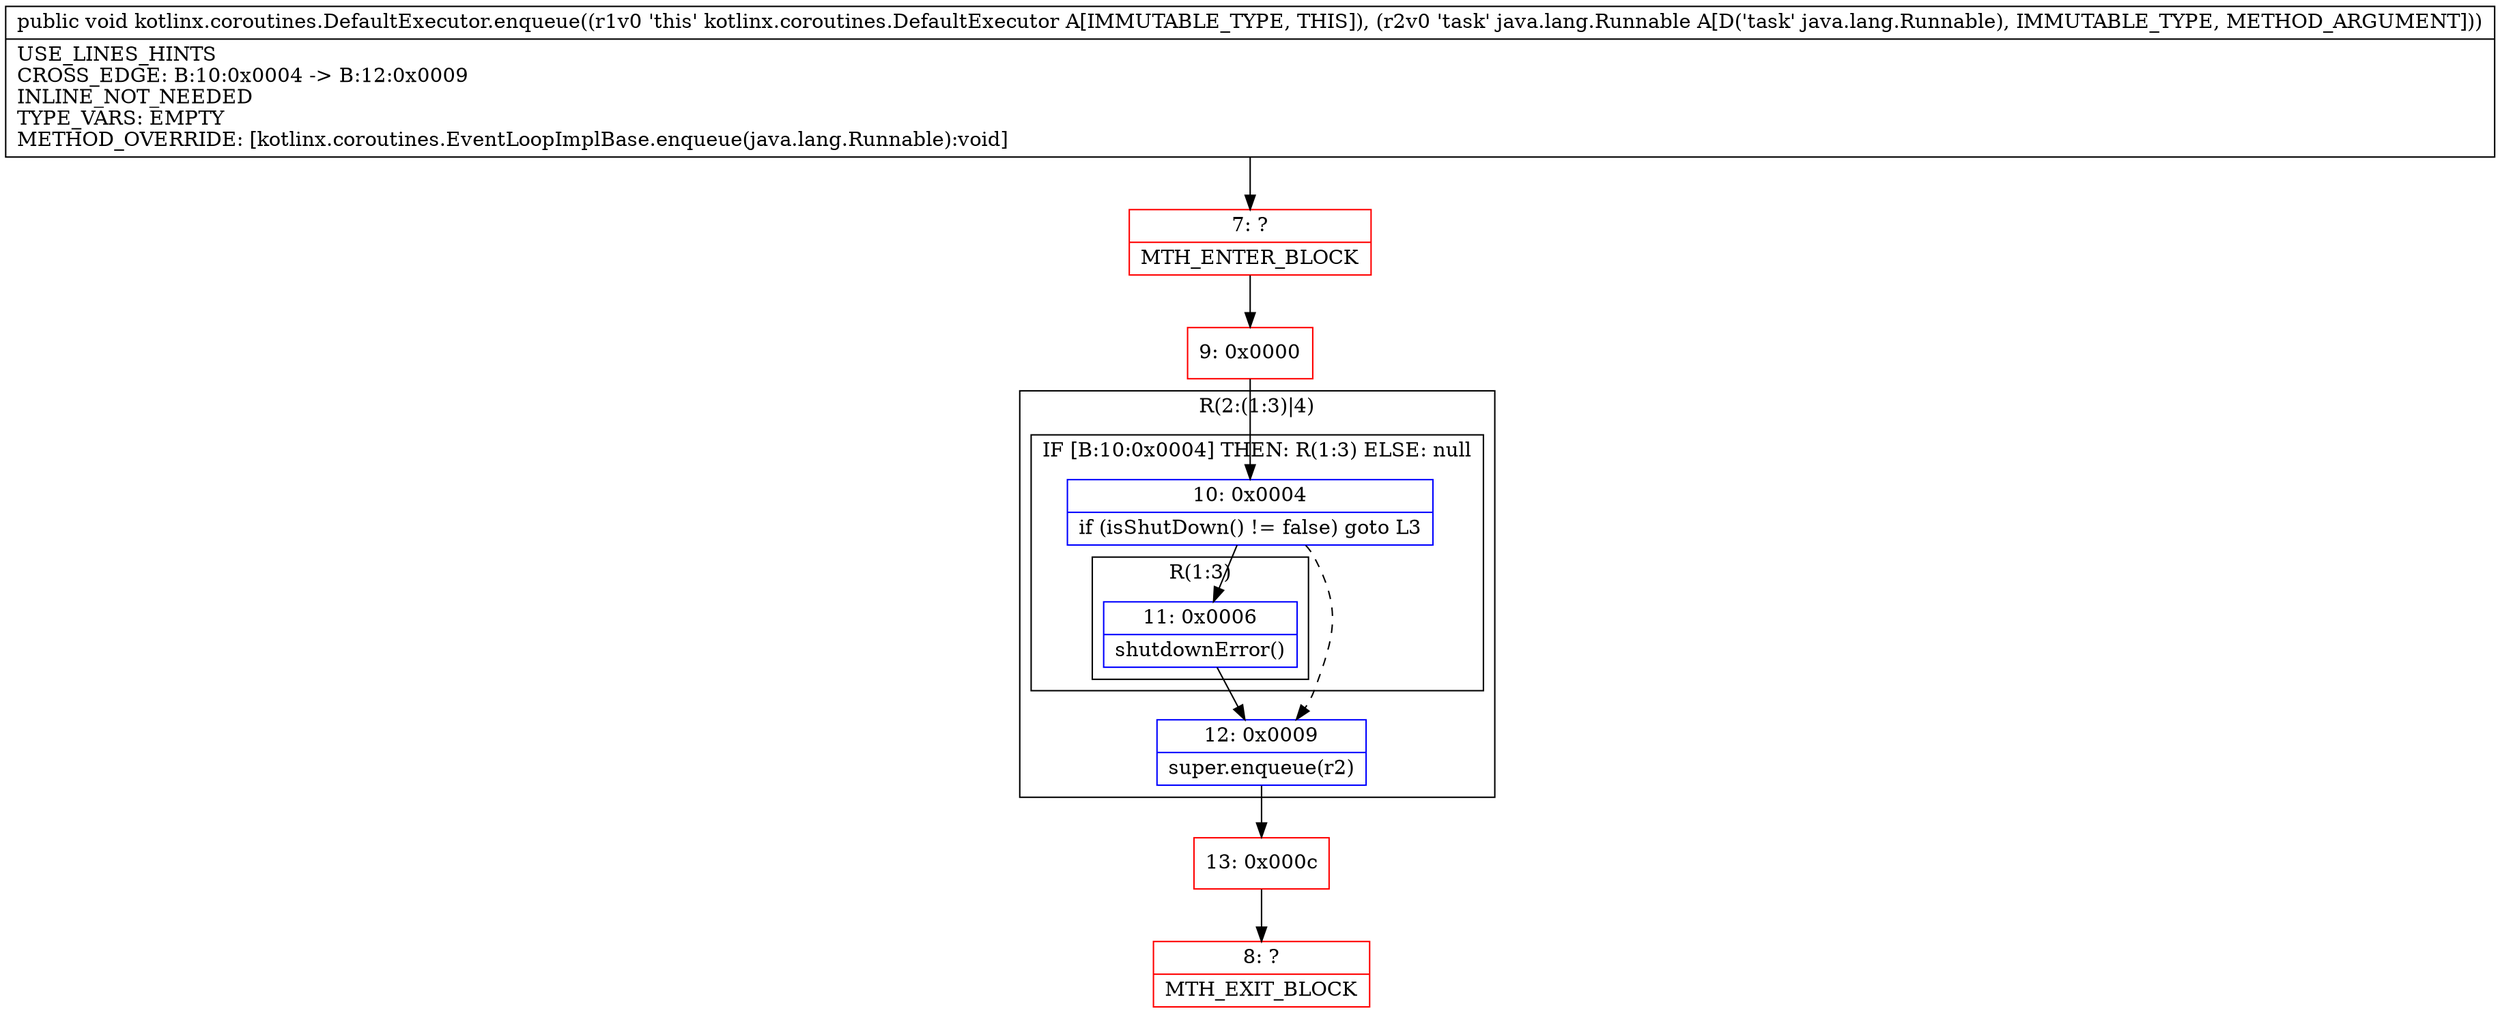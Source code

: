 digraph "CFG forkotlinx.coroutines.DefaultExecutor.enqueue(Ljava\/lang\/Runnable;)V" {
subgraph cluster_Region_890880219 {
label = "R(2:(1:3)|4)";
node [shape=record,color=blue];
subgraph cluster_IfRegion_769263280 {
label = "IF [B:10:0x0004] THEN: R(1:3) ELSE: null";
node [shape=record,color=blue];
Node_10 [shape=record,label="{10\:\ 0x0004|if (isShutDown() != false) goto L3\l}"];
subgraph cluster_Region_836951009 {
label = "R(1:3)";
node [shape=record,color=blue];
Node_11 [shape=record,label="{11\:\ 0x0006|shutdownError()\l}"];
}
}
Node_12 [shape=record,label="{12\:\ 0x0009|super.enqueue(r2)\l}"];
}
Node_7 [shape=record,color=red,label="{7\:\ ?|MTH_ENTER_BLOCK\l}"];
Node_9 [shape=record,color=red,label="{9\:\ 0x0000}"];
Node_13 [shape=record,color=red,label="{13\:\ 0x000c}"];
Node_8 [shape=record,color=red,label="{8\:\ ?|MTH_EXIT_BLOCK\l}"];
MethodNode[shape=record,label="{public void kotlinx.coroutines.DefaultExecutor.enqueue((r1v0 'this' kotlinx.coroutines.DefaultExecutor A[IMMUTABLE_TYPE, THIS]), (r2v0 'task' java.lang.Runnable A[D('task' java.lang.Runnable), IMMUTABLE_TYPE, METHOD_ARGUMENT]))  | USE_LINES_HINTS\lCROSS_EDGE: B:10:0x0004 \-\> B:12:0x0009\lINLINE_NOT_NEEDED\lTYPE_VARS: EMPTY\lMETHOD_OVERRIDE: [kotlinx.coroutines.EventLoopImplBase.enqueue(java.lang.Runnable):void]\l}"];
MethodNode -> Node_7;Node_10 -> Node_11;
Node_10 -> Node_12[style=dashed];
Node_11 -> Node_12;
Node_12 -> Node_13;
Node_7 -> Node_9;
Node_9 -> Node_10;
Node_13 -> Node_8;
}

